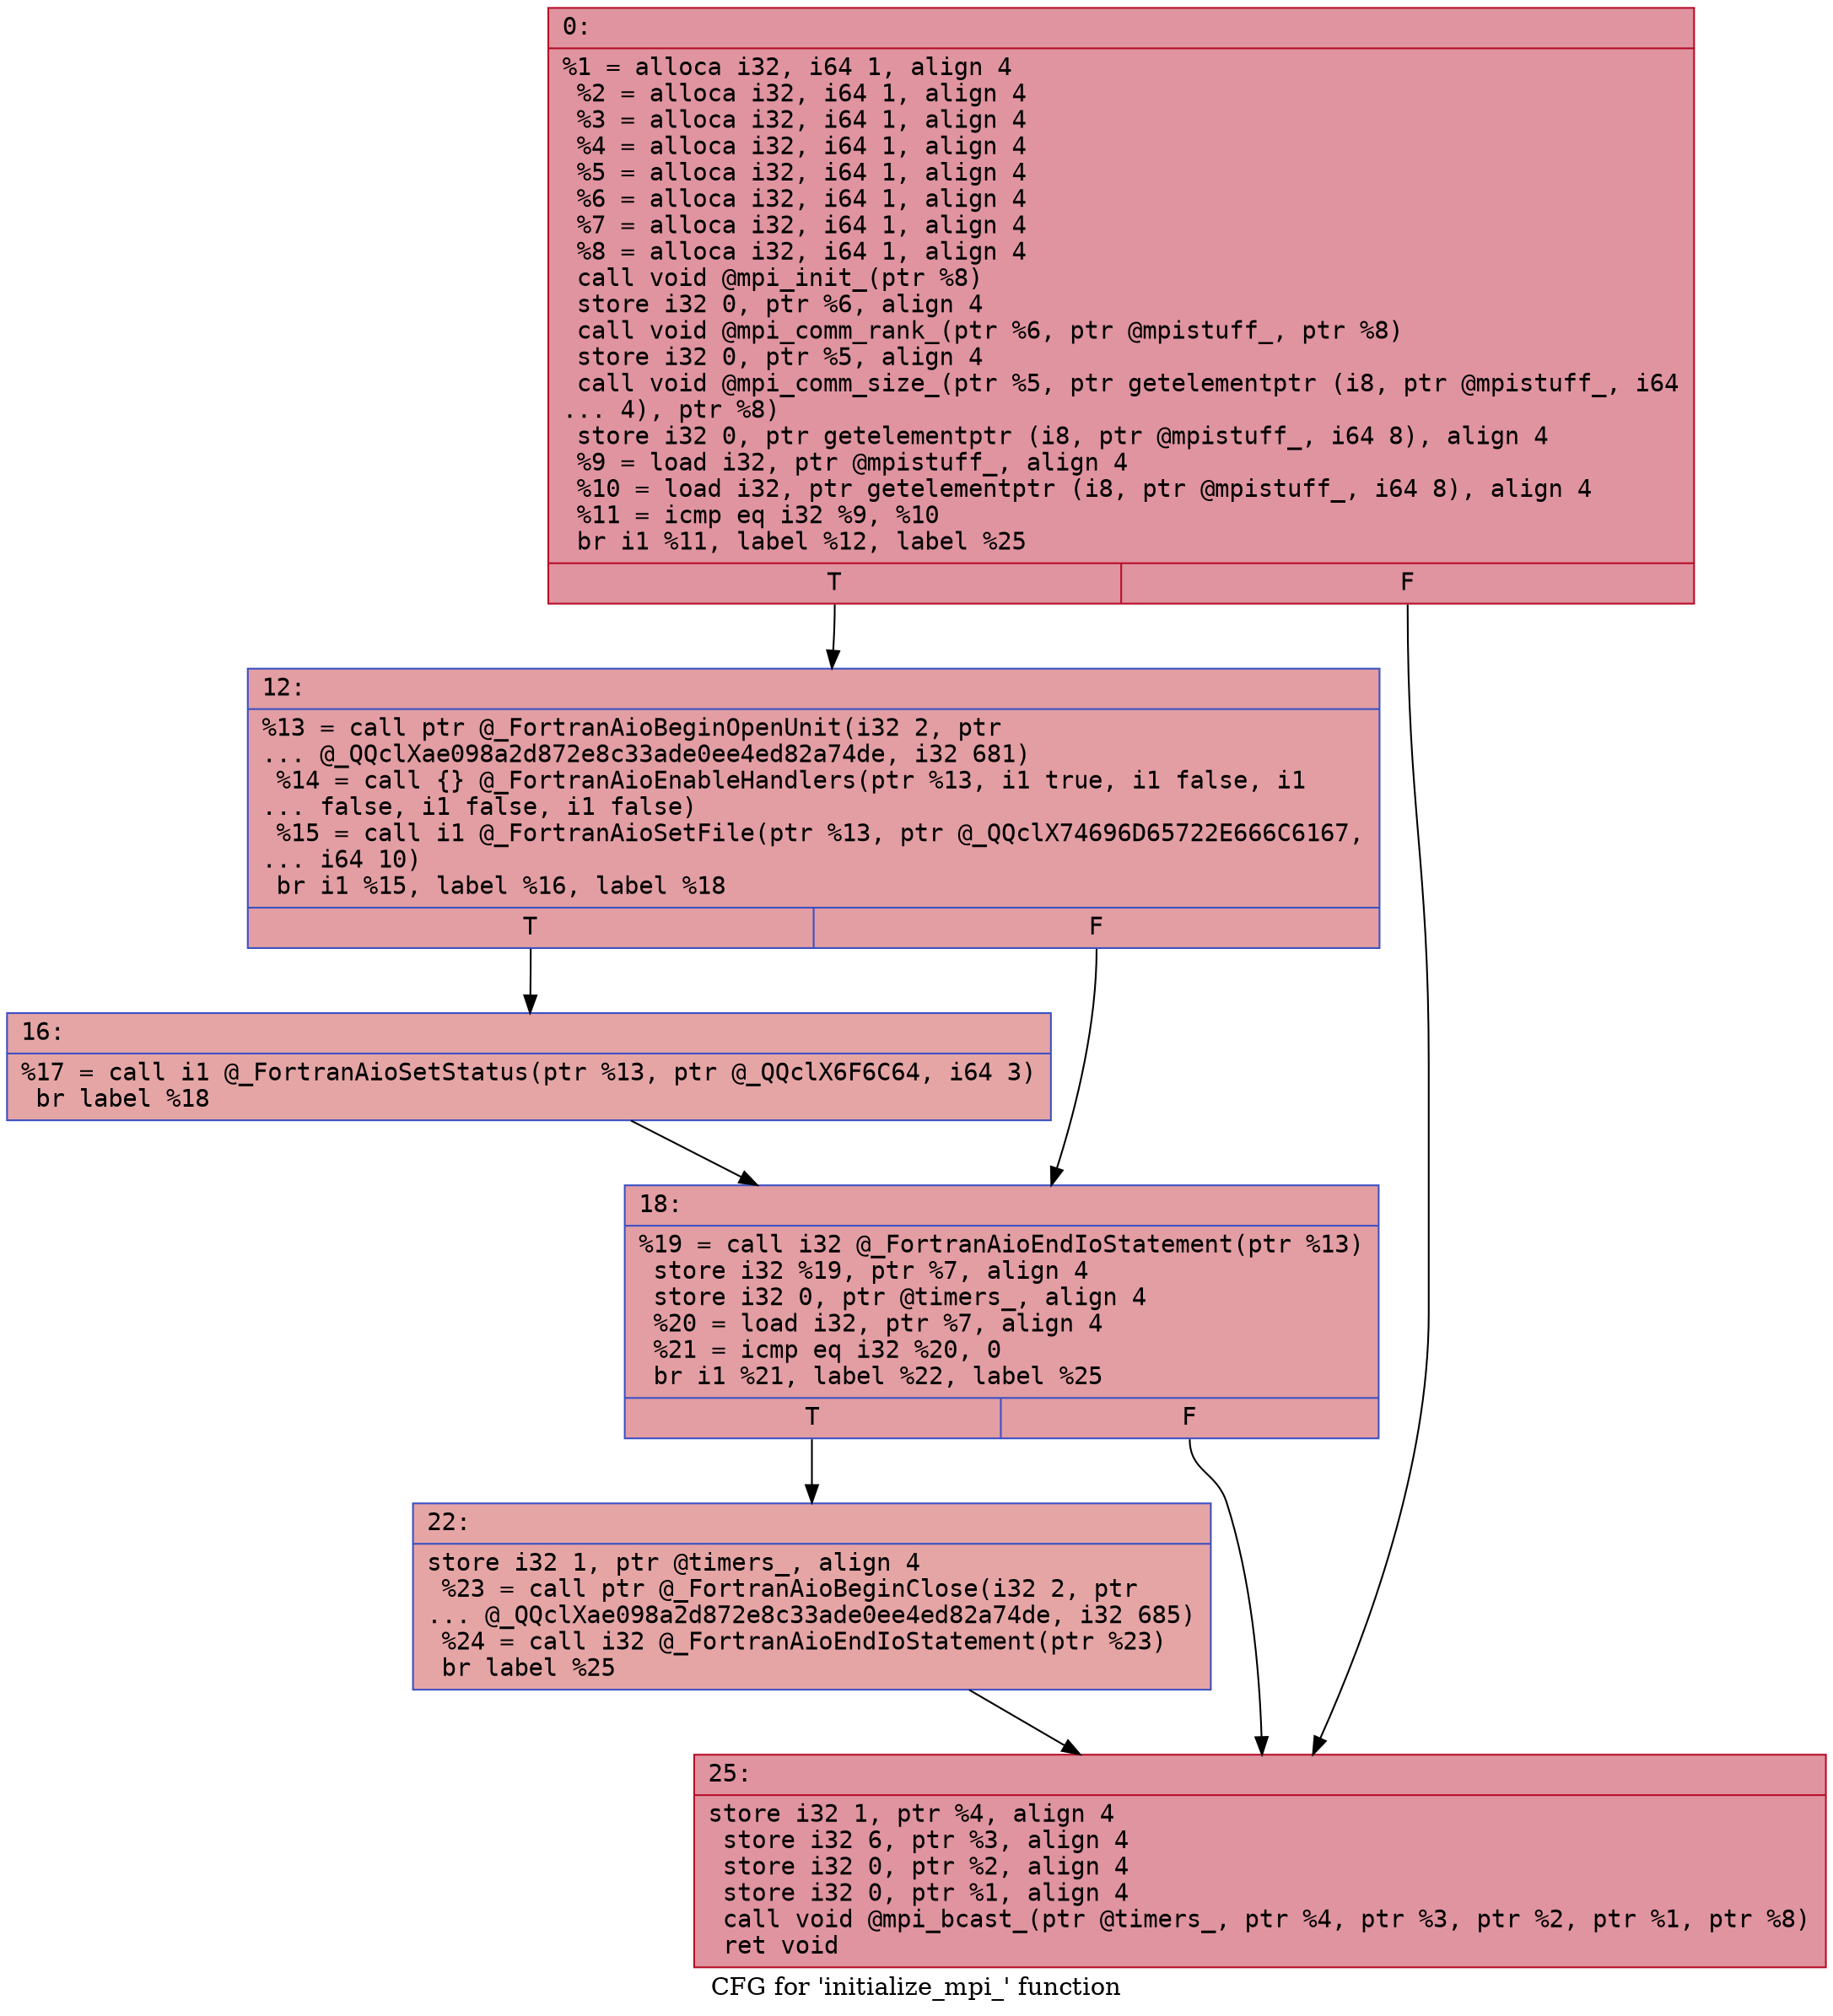 digraph "CFG for 'initialize_mpi_' function" {
	label="CFG for 'initialize_mpi_' function";

	Node0x558b23f68700 [shape=record,color="#b70d28ff", style=filled, fillcolor="#b70d2870" fontname="Courier",label="{0:\l|  %1 = alloca i32, i64 1, align 4\l  %2 = alloca i32, i64 1, align 4\l  %3 = alloca i32, i64 1, align 4\l  %4 = alloca i32, i64 1, align 4\l  %5 = alloca i32, i64 1, align 4\l  %6 = alloca i32, i64 1, align 4\l  %7 = alloca i32, i64 1, align 4\l  %8 = alloca i32, i64 1, align 4\l  call void @mpi_init_(ptr %8)\l  store i32 0, ptr %6, align 4\l  call void @mpi_comm_rank_(ptr %6, ptr @mpistuff_, ptr %8)\l  store i32 0, ptr %5, align 4\l  call void @mpi_comm_size_(ptr %5, ptr getelementptr (i8, ptr @mpistuff_, i64\l... 4), ptr %8)\l  store i32 0, ptr getelementptr (i8, ptr @mpistuff_, i64 8), align 4\l  %9 = load i32, ptr @mpistuff_, align 4\l  %10 = load i32, ptr getelementptr (i8, ptr @mpistuff_, i64 8), align 4\l  %11 = icmp eq i32 %9, %10\l  br i1 %11, label %12, label %25\l|{<s0>T|<s1>F}}"];
	Node0x558b23f68700:s0 -> Node0x558b23f69800[tooltip="0 -> 12\nProbability 50.00%" ];
	Node0x558b23f68700:s1 -> Node0x558b23f69850[tooltip="0 -> 25\nProbability 50.00%" ];
	Node0x558b23f69800 [shape=record,color="#3d50c3ff", style=filled, fillcolor="#be242e70" fontname="Courier",label="{12:\l|  %13 = call ptr @_FortranAioBeginOpenUnit(i32 2, ptr\l... @_QQclXae098a2d872e8c33ade0ee4ed82a74de, i32 681)\l  %14 = call \{\} @_FortranAioEnableHandlers(ptr %13, i1 true, i1 false, i1\l... false, i1 false, i1 false)\l  %15 = call i1 @_FortranAioSetFile(ptr %13, ptr @_QQclX74696D65722E666C6167,\l... i64 10)\l  br i1 %15, label %16, label %18\l|{<s0>T|<s1>F}}"];
	Node0x558b23f69800:s0 -> Node0x558b23f6a0d0[tooltip="12 -> 16\nProbability 50.00%" ];
	Node0x558b23f69800:s1 -> Node0x558b23f6a120[tooltip="12 -> 18\nProbability 50.00%" ];
	Node0x558b23f6a0d0 [shape=record,color="#3d50c3ff", style=filled, fillcolor="#c5333470" fontname="Courier",label="{16:\l|  %17 = call i1 @_FortranAioSetStatus(ptr %13, ptr @_QQclX6F6C64, i64 3)\l  br label %18\l}"];
	Node0x558b23f6a0d0 -> Node0x558b23f6a120[tooltip="16 -> 18\nProbability 100.00%" ];
	Node0x558b23f6a120 [shape=record,color="#3d50c3ff", style=filled, fillcolor="#be242e70" fontname="Courier",label="{18:\l|  %19 = call i32 @_FortranAioEndIoStatement(ptr %13)\l  store i32 %19, ptr %7, align 4\l  store i32 0, ptr @timers_, align 4\l  %20 = load i32, ptr %7, align 4\l  %21 = icmp eq i32 %20, 0\l  br i1 %21, label %22, label %25\l|{<s0>T|<s1>F}}"];
	Node0x558b23f6a120:s0 -> Node0x558b23f6a800[tooltip="18 -> 22\nProbability 37.50%" ];
	Node0x558b23f6a120:s1 -> Node0x558b23f69850[tooltip="18 -> 25\nProbability 62.50%" ];
	Node0x558b23f6a800 [shape=record,color="#3d50c3ff", style=filled, fillcolor="#c5333470" fontname="Courier",label="{22:\l|  store i32 1, ptr @timers_, align 4\l  %23 = call ptr @_FortranAioBeginClose(i32 2, ptr\l... @_QQclXae098a2d872e8c33ade0ee4ed82a74de, i32 685)\l  %24 = call i32 @_FortranAioEndIoStatement(ptr %23)\l  br label %25\l}"];
	Node0x558b23f6a800 -> Node0x558b23f69850[tooltip="22 -> 25\nProbability 100.00%" ];
	Node0x558b23f69850 [shape=record,color="#b70d28ff", style=filled, fillcolor="#b70d2870" fontname="Courier",label="{25:\l|  store i32 1, ptr %4, align 4\l  store i32 6, ptr %3, align 4\l  store i32 0, ptr %2, align 4\l  store i32 0, ptr %1, align 4\l  call void @mpi_bcast_(ptr @timers_, ptr %4, ptr %3, ptr %2, ptr %1, ptr %8)\l  ret void\l}"];
}
